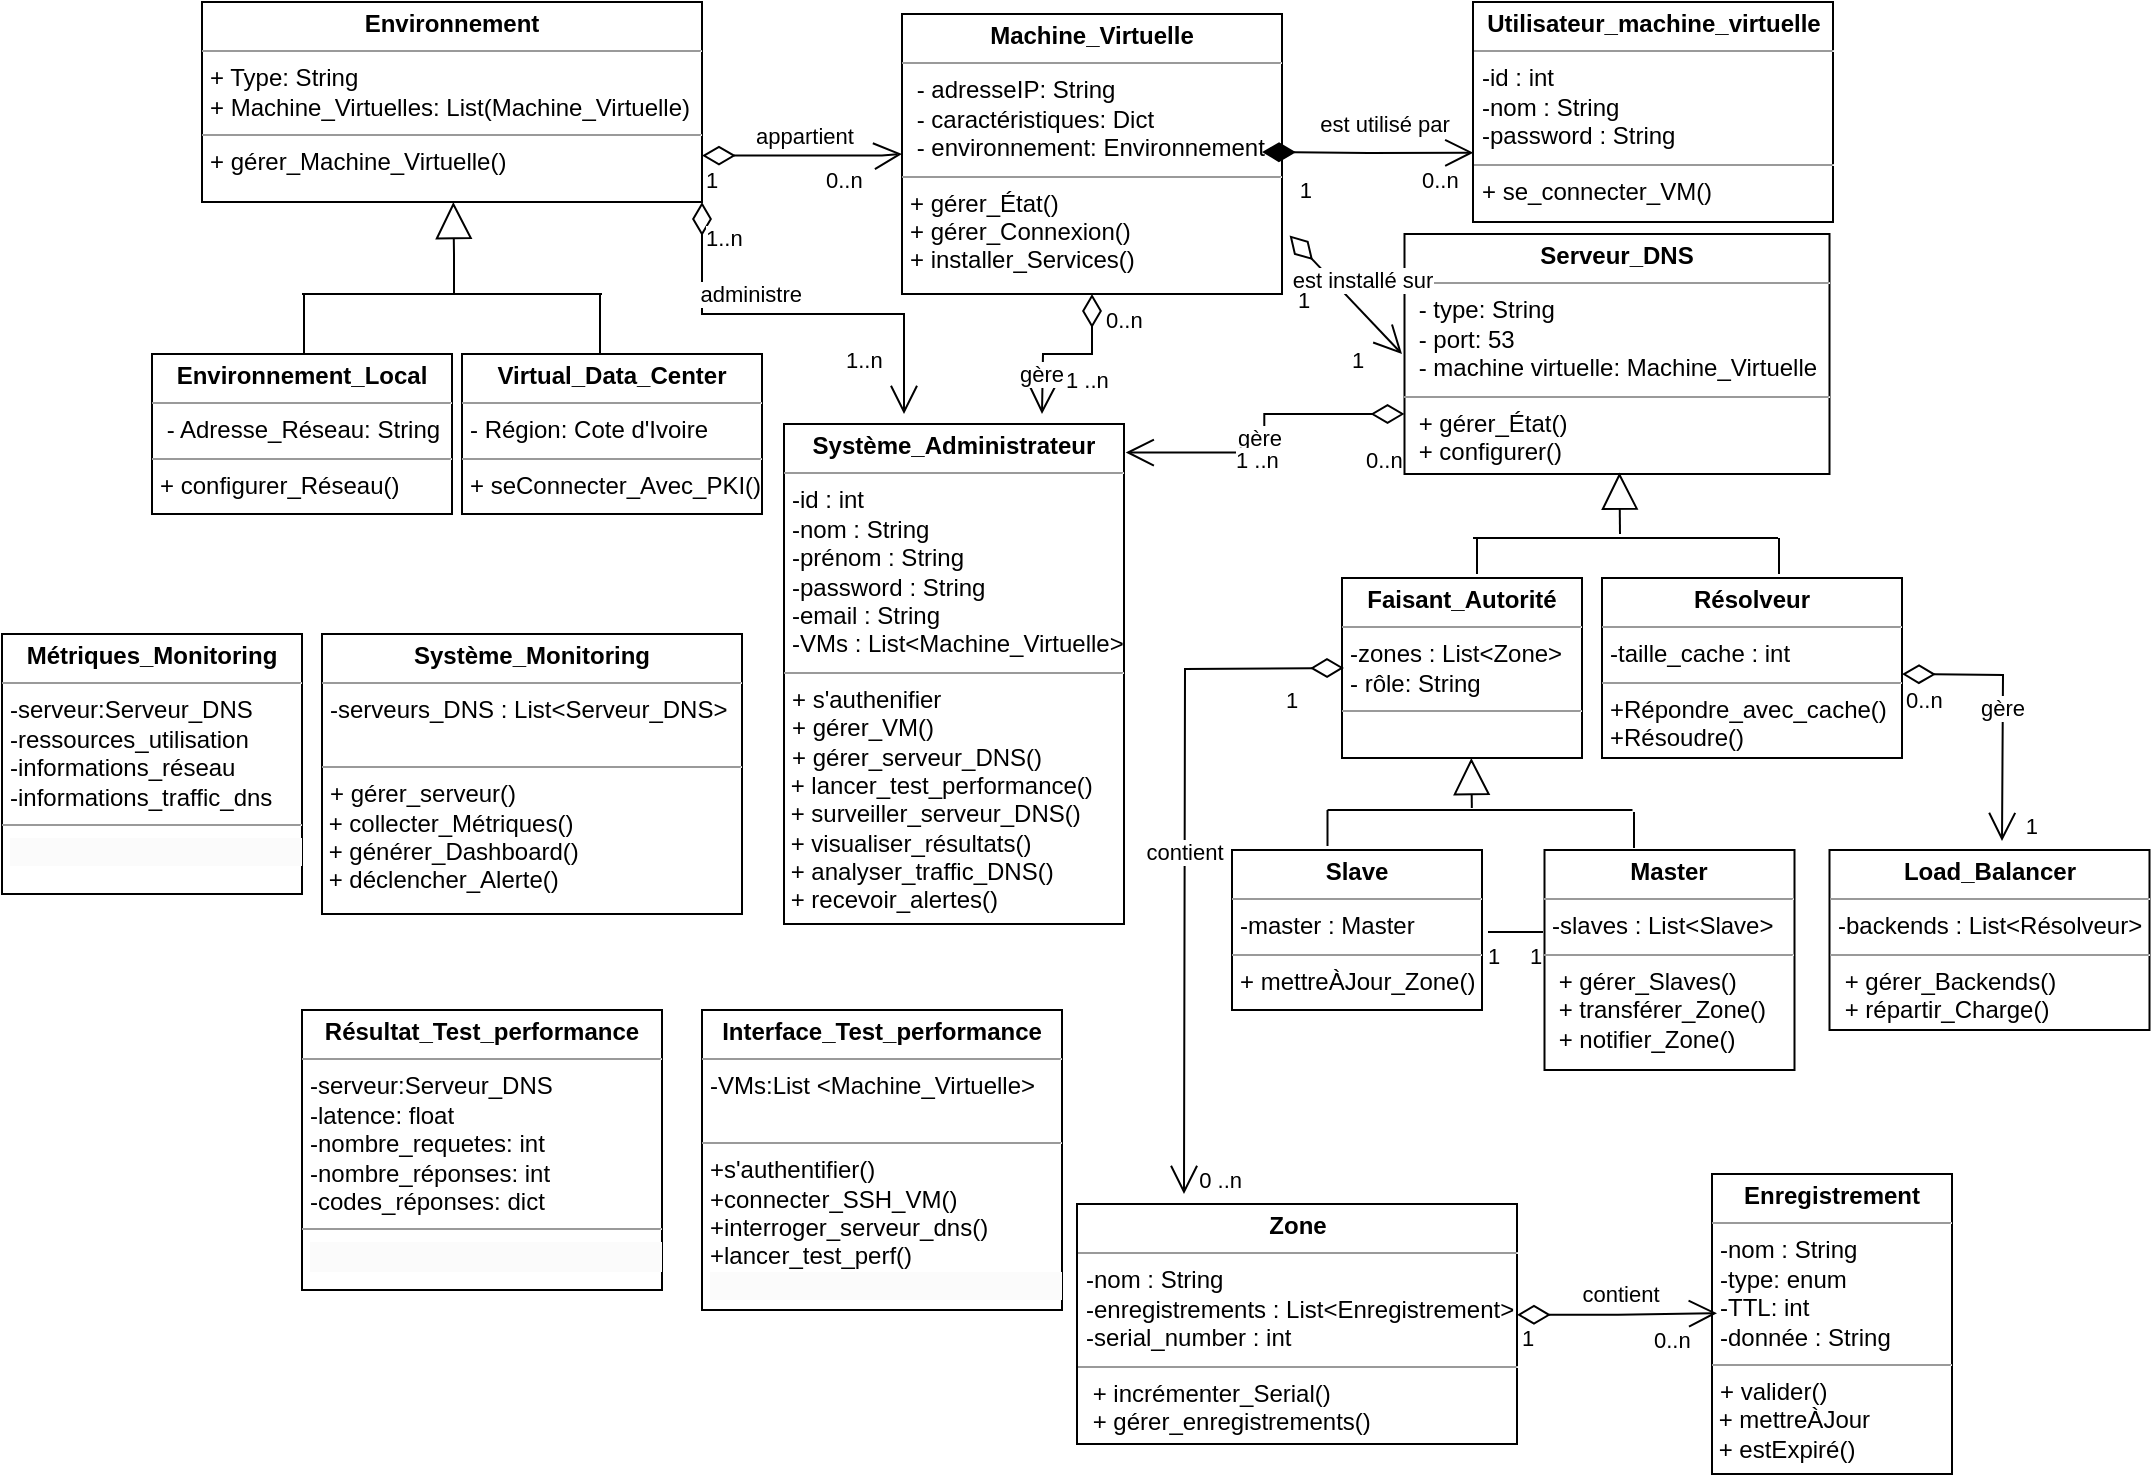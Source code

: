 <mxfile version="24.6.5" type="github">
  <diagram name="Page-1" id="c4acf3e9-155e-7222-9cf6-157b1a14988f">
    <mxGraphModel dx="1771" dy="439" grid="1" gridSize="10" guides="1" tooltips="1" connect="1" arrows="1" fold="1" page="1" pageScale="1" pageWidth="850" pageHeight="1100" background="none" math="0" shadow="0">
      <root>
        <mxCell id="0" />
        <mxCell id="1" parent="0" />
        <mxCell id="5d2195bd80daf111-15" value="&lt;p style=&quot;margin:0px;margin-top:4px;text-align:center;&quot;&gt;&lt;b&gt;Environnement&lt;/b&gt;&lt;/p&gt;&lt;hr size=&quot;1&quot;&gt;&lt;p style=&quot;margin:0px;margin-left:4px;&quot;&gt;+ Type: String&lt;br&gt;+ Machine_Virtuelles: List(Machine_Virtuelle)&lt;/p&gt;&lt;hr size=&quot;1&quot;&gt;&lt;p style=&quot;margin:0px;margin-left:4px;&quot;&gt;+ gérer_Machine_Virtuelle()&lt;br&gt;&lt;/p&gt;" style="verticalAlign=top;align=left;overflow=fill;fontSize=12;fontFamily=Helvetica;html=1;rounded=0;shadow=0;comic=0;labelBackgroundColor=none;strokeWidth=1" parent="1" vertex="1">
          <mxGeometry x="20" y="4" width="250" height="100" as="geometry" />
        </mxCell>
        <mxCell id="R7QMrkdj1-E3mG0XOaMo-77" value="&lt;p style=&quot;margin:0px;margin-top:4px;text-align:center;&quot;&gt;&lt;b&gt;Environnement_Local&lt;/b&gt;&lt;/p&gt;&lt;hr size=&quot;1&quot;&gt;&lt;p style=&quot;margin:0px;margin-left:4px;&quot;&gt;&amp;nbsp;- Adresse_Réseau: String&lt;br&gt;&lt;/p&gt;&lt;hr size=&quot;1&quot;&gt;&lt;p style=&quot;margin:0px;margin-left:4px;&quot;&gt;+ configurer_Réseau()&lt;br&gt;&lt;br&gt;&lt;/p&gt;" style="verticalAlign=top;align=left;overflow=fill;fontSize=12;fontFamily=Helvetica;html=1;rounded=0;shadow=0;comic=0;labelBackgroundColor=none;strokeWidth=1" vertex="1" parent="1">
          <mxGeometry x="-5" y="180" width="150" height="80" as="geometry" />
        </mxCell>
        <mxCell id="R7QMrkdj1-E3mG0XOaMo-78" value="&lt;p style=&quot;margin:0px;margin-top:4px;text-align:center;&quot;&gt;&lt;b&gt;Virtual_Data_Center&lt;/b&gt;&lt;/p&gt;&lt;hr size=&quot;1&quot;&gt;&lt;p style=&quot;margin:0px;margin-left:4px;&quot;&gt;- Région: Cote d&#39;Ivoire&lt;br&gt;&lt;/p&gt;&lt;hr size=&quot;1&quot;&gt;&lt;p style=&quot;margin:0px;margin-left:4px;&quot;&gt;+ seConnecter_Avec_PKI()&lt;br&gt;&lt;/p&gt;" style="verticalAlign=top;align=left;overflow=fill;fontSize=12;fontFamily=Helvetica;html=1;rounded=0;shadow=0;comic=0;labelBackgroundColor=none;strokeWidth=1" vertex="1" parent="1">
          <mxGeometry x="150" y="180" width="150" height="80" as="geometry" />
        </mxCell>
        <mxCell id="R7QMrkdj1-E3mG0XOaMo-79" value="&lt;p style=&quot;margin:0px;margin-top:4px;text-align:center;&quot;&gt;&lt;b&gt;Machine_Virtuelle&lt;/b&gt;&lt;/p&gt;&lt;hr size=&quot;1&quot;&gt;&lt;p style=&quot;margin:0px;margin-left:4px;&quot;&gt;&amp;nbsp;- adresseIP: String&lt;br&gt;&lt;/p&gt;&lt;p style=&quot;margin:0px;margin-left:4px;&quot;&gt;&amp;nbsp;- caractéristiques: Dict&lt;/p&gt;&lt;p style=&quot;margin:0px;margin-left:4px;&quot;&gt;&amp;nbsp;- environnement: Environnement&lt;br&gt;&lt;/p&gt;&lt;hr size=&quot;1&quot;&gt;&lt;p style=&quot;margin:0px;margin-left:4px;&quot;&gt;+ gérer_État()&lt;/p&gt;&lt;p style=&quot;margin:0px;margin-left:4px;&quot;&gt;+ gérer_Connexion()&lt;/p&gt;&lt;p style=&quot;margin:0px;margin-left:4px;&quot;&gt;+ installer_Services()&lt;br&gt;&lt;/p&gt;" style="verticalAlign=top;align=left;overflow=fill;fontSize=12;fontFamily=Helvetica;html=1;rounded=0;shadow=0;comic=0;labelBackgroundColor=none;strokeWidth=1" vertex="1" parent="1">
          <mxGeometry x="370" y="10" width="190" height="140" as="geometry" />
        </mxCell>
        <mxCell id="R7QMrkdj1-E3mG0XOaMo-80" value="&lt;p style=&quot;margin:0px;margin-top:4px;text-align:center;&quot;&gt;&lt;b&gt;Serveur_DNS&lt;/b&gt;&lt;/p&gt;&lt;hr size=&quot;1&quot;&gt;&lt;p style=&quot;margin:0px;margin-left:4px;&quot;&gt;&amp;nbsp;- type: String&lt;br&gt;&lt;/p&gt;&lt;p style=&quot;margin:0px;margin-left:4px;&quot;&gt;&amp;nbsp;- port: 53&lt;/p&gt;&lt;p style=&quot;margin:0px;margin-left:4px;&quot;&gt;&amp;nbsp;- machine virtuelle: Machine_Virtuelle&lt;br&gt;&lt;/p&gt;&lt;hr size=&quot;1&quot;&gt;&lt;p style=&quot;margin:0px;margin-left:4px;&quot;&gt;&amp;nbsp;&lt;span style=&quot;background-color: initial;&quot;&gt;+ gérer_État()&lt;/span&gt;&lt;/p&gt;&lt;p style=&quot;margin:0px;margin-left:4px;&quot;&gt;&amp;nbsp;+ configurer()&lt;/p&gt;&lt;p style=&quot;margin:0px;margin-left:4px;&quot;&gt;&amp;nbsp;+&amp;nbsp;&lt;br&gt;&lt;br&gt;&lt;/p&gt;" style="verticalAlign=top;align=left;overflow=fill;fontSize=12;fontFamily=Helvetica;html=1;rounded=0;shadow=0;comic=0;labelBackgroundColor=none;strokeWidth=1" vertex="1" parent="1">
          <mxGeometry x="621.25" y="120" width="212.5" height="120" as="geometry" />
        </mxCell>
        <mxCell id="R7QMrkdj1-E3mG0XOaMo-81" value="&lt;p style=&quot;margin:0px;margin-top:4px;text-align:center;&quot;&gt;&lt;b&gt;Faisant_Autorité&lt;/b&gt;&lt;/p&gt;&lt;hr size=&quot;1&quot;&gt;&lt;p style=&quot;margin:0px;margin-left:4px;&quot;&gt;-zones : List&amp;lt;Zone&amp;gt;&lt;/p&gt;&lt;p style=&quot;margin:0px;margin-left:4px;&quot;&gt;- rôle: String&lt;/p&gt;&lt;hr size=&quot;1&quot;&gt;&lt;p style=&quot;margin:0px;margin-left:4px;&quot;&gt;&lt;span style=&quot;background-color: initial;&quot;&gt;&amp;nbsp;&lt;/span&gt;&lt;/p&gt;" style="verticalAlign=top;align=left;overflow=fill;fontSize=12;fontFamily=Helvetica;html=1;rounded=0;shadow=0;comic=0;labelBackgroundColor=none;strokeWidth=1" vertex="1" parent="1">
          <mxGeometry x="590" y="292" width="120" height="90" as="geometry" />
        </mxCell>
        <mxCell id="R7QMrkdj1-E3mG0XOaMo-82" value="&lt;p style=&quot;margin:0px;margin-top:4px;text-align:center;&quot;&gt;&lt;b&gt;Master&lt;/b&gt;&lt;/p&gt;&lt;hr size=&quot;1&quot;&gt;&lt;p style=&quot;margin:0px;margin-left:4px;&quot;&gt;-slaves : List&amp;lt;Slave&amp;gt;&lt;/p&gt;&lt;hr size=&quot;1&quot;&gt;&lt;p style=&quot;margin:0px;margin-left:4px;&quot;&gt;&amp;nbsp;&lt;span style=&quot;background-color: initial;&quot;&gt;+ gérer_Slaves()&lt;/span&gt;&lt;/p&gt;&lt;p style=&quot;margin:0px;margin-left:4px;&quot;&gt;&amp;nbsp;+ transférer_Zone()&lt;/p&gt;&lt;p style=&quot;margin:0px;margin-left:4px;&quot;&gt;&amp;nbsp;+ notifier_Zone()&lt;br&gt;&lt;br&gt;&lt;/p&gt;" style="verticalAlign=top;align=left;overflow=fill;fontSize=12;fontFamily=Helvetica;html=1;rounded=0;shadow=0;comic=0;labelBackgroundColor=none;strokeWidth=1" vertex="1" parent="1">
          <mxGeometry x="691.25" y="428" width="125" height="110" as="geometry" />
        </mxCell>
        <mxCell id="R7QMrkdj1-E3mG0XOaMo-83" value="&lt;p style=&quot;margin:0px;margin-top:4px;text-align:center;&quot;&gt;&lt;b&gt;Slave&lt;/b&gt;&lt;/p&gt;&lt;hr size=&quot;1&quot;&gt;&lt;p style=&quot;margin:0px;margin-left:4px;&quot;&gt;-master : Master&lt;/p&gt;&lt;hr size=&quot;1&quot;&gt;&lt;p style=&quot;margin:0px;margin-left:4px;&quot;&gt;&lt;span style=&quot;background-color: initial;&quot;&gt;+&amp;nbsp;&lt;/span&gt;&lt;span style=&quot;text-wrap: wrap; background-color: initial;&quot;&gt;mettreÀJour&lt;/span&gt;&lt;span style=&quot;background-color: initial;&quot;&gt;_Zone()&lt;/span&gt;&lt;/p&gt;&lt;p style=&quot;margin:0px;margin-left:4px;&quot;&gt;&lt;br&gt;&lt;/p&gt;" style="verticalAlign=top;align=left;overflow=fill;fontSize=12;fontFamily=Helvetica;html=1;rounded=0;shadow=0;comic=0;labelBackgroundColor=none;strokeWidth=1" vertex="1" parent="1">
          <mxGeometry x="535" y="428" width="125" height="80" as="geometry" />
        </mxCell>
        <mxCell id="R7QMrkdj1-E3mG0XOaMo-84" value="&lt;p style=&quot;margin:0px;margin-top:4px;text-align:center;&quot;&gt;&lt;b&gt;Zone&lt;/b&gt;&lt;/p&gt;&lt;hr size=&quot;1&quot;&gt;&lt;p style=&quot;margin:0px;margin-left:4px;&quot;&gt;-nom : String&lt;/p&gt;&lt;p style=&quot;margin:0px;margin-left:4px;&quot;&gt;-enregistrements : List&amp;lt;Enregistrement&amp;gt;&lt;/p&gt;&lt;p style=&quot;margin:0px;margin-left:4px;&quot;&gt;-serial_number : int&lt;/p&gt;&lt;hr size=&quot;1&quot;&gt;&lt;p style=&quot;margin:0px;margin-left:4px;&quot;&gt;&amp;nbsp;&lt;span style=&quot;background-color: initial;&quot;&gt;+ incrémenter_Serial()&lt;/span&gt;&lt;/p&gt;&lt;p style=&quot;margin:0px;margin-left:4px;&quot;&gt;&amp;nbsp;+ gérer_enregistrements()&lt;/p&gt;&lt;p style=&quot;margin:0px;margin-left:4px;&quot;&gt;&lt;br&gt;&lt;/p&gt;" style="verticalAlign=top;align=left;overflow=fill;fontSize=12;fontFamily=Helvetica;html=1;rounded=0;shadow=0;comic=0;labelBackgroundColor=none;strokeWidth=1" vertex="1" parent="1">
          <mxGeometry x="457.5" y="605" width="220" height="120" as="geometry" />
        </mxCell>
        <mxCell id="R7QMrkdj1-E3mG0XOaMo-85" value="&lt;p style=&quot;margin:0px;margin-top:4px;text-align:center;&quot;&gt;&lt;b&gt;Load_Balancer&lt;/b&gt;&lt;/p&gt;&lt;hr size=&quot;1&quot;&gt;&lt;p style=&quot;margin:0px;margin-left:4px;&quot;&gt;-backends : List&amp;lt;Résolveur&amp;gt;&lt;/p&gt;&lt;hr size=&quot;1&quot;&gt;&lt;p style=&quot;margin:0px;margin-left:4px;&quot;&gt;&amp;nbsp;&lt;span style=&quot;background-color: initial;&quot;&gt;+ gérer_Backends()&lt;/span&gt;&lt;/p&gt;&lt;p style=&quot;margin:0px;margin-left:4px;&quot;&gt;&amp;nbsp;+ répartir_Charge()&lt;/p&gt;" style="verticalAlign=top;align=left;overflow=fill;fontSize=12;fontFamily=Helvetica;html=1;rounded=0;shadow=0;comic=0;labelBackgroundColor=none;strokeWidth=1" vertex="1" parent="1">
          <mxGeometry x="833.75" y="428" width="160" height="90" as="geometry" />
        </mxCell>
        <mxCell id="R7QMrkdj1-E3mG0XOaMo-87" value="&lt;p style=&quot;margin:0px;margin-top:4px;text-align:center;&quot;&gt;&lt;b&gt;Résolveur&lt;/b&gt;&lt;/p&gt;&lt;hr size=&quot;1&quot;&gt;&lt;p style=&quot;margin:0px;margin-left:4px;&quot;&gt;-taille_cache : int&lt;/p&gt;&lt;hr size=&quot;1&quot;&gt;&lt;p style=&quot;margin:0px;margin-left:4px;&quot;&gt;&lt;span style=&quot;background-color: initial;&quot;&gt;+Répondre_avec_cache()&lt;/span&gt;&lt;/p&gt;&lt;p style=&quot;margin:0px;margin-left:4px;&quot;&gt;&lt;span style=&quot;background-color: initial;&quot;&gt;+Résoudre()&lt;/span&gt;&lt;/p&gt;" style="verticalAlign=top;align=left;overflow=fill;fontSize=12;fontFamily=Helvetica;html=1;rounded=0;shadow=0;comic=0;labelBackgroundColor=none;strokeWidth=1" vertex="1" parent="1">
          <mxGeometry x="720" y="292" width="150" height="90" as="geometry" />
        </mxCell>
        <mxCell id="R7QMrkdj1-E3mG0XOaMo-89" value="&lt;p style=&quot;margin:0px;margin-top:4px;text-align:center;&quot;&gt;&lt;b&gt;Enregistrement&lt;/b&gt;&lt;/p&gt;&lt;hr size=&quot;1&quot;&gt;&lt;p style=&quot;margin:0px;margin-left:4px;&quot;&gt;-nom : String&lt;/p&gt;&lt;p style=&quot;margin:0px;margin-left:4px;&quot;&gt;-type: enum&lt;/p&gt;&lt;p style=&quot;margin:0px;margin-left:4px;&quot;&gt;-TTL: int&lt;/p&gt;&lt;p style=&quot;margin:0px;margin-left:4px;&quot;&gt;-donnée : String&lt;/p&gt;&lt;hr size=&quot;1&quot;&gt;&lt;p style=&quot;margin:0px;margin-left:4px;&quot;&gt;&lt;span style=&quot;text-wrap: wrap; background-color: initial;&quot;&gt;+ valider()&lt;/span&gt;&lt;/p&gt;&lt;span style=&quot;text-wrap: wrap;&quot;&gt;&amp;nbsp;+ mettreÀJour&lt;br&gt;&lt;/span&gt;&lt;span style=&quot;text-wrap: wrap;&quot;&gt;&amp;nbsp;+ estExpiré()&lt;/span&gt;" style="verticalAlign=top;align=left;overflow=fill;fontSize=12;fontFamily=Helvetica;html=1;rounded=0;shadow=0;comic=0;labelBackgroundColor=none;strokeWidth=1" vertex="1" parent="1">
          <mxGeometry x="775" y="590" width="120" height="150" as="geometry" />
        </mxCell>
        <mxCell id="R7QMrkdj1-E3mG0XOaMo-91" value="&lt;p style=&quot;margin:0px;margin-top:4px;text-align:center;&quot;&gt;&lt;b&gt;Système_Monitoring&lt;/b&gt;&lt;/p&gt;&lt;hr size=&quot;1&quot;&gt;&lt;p style=&quot;margin:0px;margin-left:4px;&quot;&gt;-serveurs_DNS : List&amp;lt;Serveur_DNS&amp;gt;&lt;/p&gt;&lt;p style=&quot;margin:0px;margin-left:4px;&quot;&gt;&lt;br&gt;&lt;/p&gt;&lt;hr size=&quot;1&quot;&gt;&lt;p style=&quot;margin:0px;margin-left:4px;&quot;&gt;&lt;span style=&quot;text-wrap: wrap; background-color: initial;&quot;&gt;+ gérer_serveur()&lt;/span&gt;&lt;/p&gt;&lt;span style=&quot;text-wrap: wrap;&quot;&gt;&amp;nbsp;+ collecter_Métriques()&lt;br&gt;&lt;/span&gt;&lt;span style=&quot;text-wrap: wrap;&quot;&gt;&amp;nbsp;+ générer_Dashboard()&lt;/span&gt;&lt;div&gt;&lt;span style=&quot;text-wrap: wrap;&quot;&gt;&amp;nbsp;+ déclencher_Alerte()&lt;/span&gt;&lt;/div&gt;" style="verticalAlign=top;align=left;overflow=fill;fontSize=12;fontFamily=Helvetica;html=1;rounded=0;shadow=0;comic=0;labelBackgroundColor=none;strokeWidth=1" vertex="1" parent="1">
          <mxGeometry x="80" y="320" width="210" height="140" as="geometry" />
        </mxCell>
        <mxCell id="R7QMrkdj1-E3mG0XOaMo-92" value="&lt;p style=&quot;margin:0px;margin-top:4px;text-align:center;&quot;&gt;&lt;b&gt;Système_Administrateur&lt;/b&gt;&lt;/p&gt;&lt;hr size=&quot;1&quot;&gt;&lt;p style=&quot;margin:0px;margin-left:4px;&quot;&gt;-id : int&lt;/p&gt;&lt;p style=&quot;margin:0px;margin-left:4px;&quot;&gt;-nom : String&lt;/p&gt;&lt;p style=&quot;margin:0px;margin-left:4px;&quot;&gt;-prénom : String&lt;/p&gt;&lt;p style=&quot;margin:0px;margin-left:4px;&quot;&gt;-password : String&lt;/p&gt;&lt;p style=&quot;margin:0px;margin-left:4px;&quot;&gt;-email : String&lt;/p&gt;&lt;p style=&quot;margin:0px;margin-left:4px;&quot;&gt;-VMs : List&amp;lt;Machine_Virtuelle&amp;gt;&lt;/p&gt;&lt;hr size=&quot;1&quot;&gt;&lt;p style=&quot;margin:0px;margin-left:4px;&quot;&gt;&lt;span style=&quot;forced-color-adjust: none; color: rgb(0, 0, 0); font-family: Helvetica; font-size: 12px; font-style: normal; font-variant-ligatures: normal; font-variant-caps: normal; font-weight: 400; letter-spacing: normal; orphans: 2; text-align: left; text-indent: 0px; text-transform: none; widows: 2; word-spacing: 0px; -webkit-text-stroke-width: 0px; white-space: normal; background-color: rgb(251, 251, 251); text-decoration-thickness: initial; text-decoration-style: initial; text-decoration-color: initial;&quot;&gt;&lt;/span&gt;&lt;/p&gt;&lt;p style=&quot;forced-color-adjust: none; color: rgb(0, 0, 0); font-family: Helvetica; font-size: 12px; font-style: normal; font-variant-ligatures: normal; font-variant-caps: normal; font-weight: 400; letter-spacing: normal; orphans: 2; text-align: left; text-indent: 0px; text-transform: none; widows: 2; word-spacing: 0px; -webkit-text-stroke-width: 0px; white-space: nowrap; text-decoration-thickness: initial; text-decoration-style: initial; text-decoration-color: initial; margin: 0px 0px 0px 4px;&quot;&gt;&lt;span style=&quot;forced-color-adjust: none; text-wrap: wrap;&quot;&gt;+ s&#39;authenifier&lt;/span&gt;&lt;/p&gt;&lt;p style=&quot;forced-color-adjust: none; color: rgb(0, 0, 0); font-family: Helvetica; font-size: 12px; font-style: normal; font-variant-ligatures: normal; font-variant-caps: normal; font-weight: 400; letter-spacing: normal; orphans: 2; text-align: left; text-indent: 0px; text-transform: none; widows: 2; word-spacing: 0px; -webkit-text-stroke-width: 0px; white-space: nowrap; text-decoration-thickness: initial; text-decoration-style: initial; text-decoration-color: initial; margin: 0px 0px 0px 4px;&quot;&gt;&lt;span style=&quot;forced-color-adjust: none; text-wrap: wrap;&quot;&gt;+ gérer_VM()&lt;/span&gt;&lt;/p&gt;&lt;p style=&quot;margin:0px;margin-left:4px;&quot;&gt;&lt;span style=&quot;text-wrap: wrap;&quot;&gt;+ gérer_serveur_DNS()&lt;/span&gt;&lt;/p&gt;&lt;span style=&quot;text-wrap: wrap;&quot;&gt;&amp;nbsp;+ lancer_test_performance()&lt;br&gt;&lt;/span&gt;&lt;span style=&quot;text-wrap: wrap;&quot;&gt;&amp;nbsp;+ surveiller_serveur_DNS()&lt;/span&gt;&lt;div&gt;&lt;span style=&quot;text-wrap: wrap;&quot;&gt;&amp;nbsp;+ visualiser_résultats()&lt;/span&gt;&lt;/div&gt;&lt;div&gt;&lt;span style=&quot;text-wrap: wrap;&quot;&gt;&amp;nbsp;+ analyser_traffic_DNS()&lt;/span&gt;&lt;span style=&quot;text-wrap: wrap;&quot;&gt;&lt;br&gt;&lt;/span&gt;&lt;/div&gt;&lt;div&gt;&lt;span style=&quot;text-wrap: wrap;&quot;&gt;&amp;nbsp;+ recevoir_alertes()&lt;/span&gt;&lt;/div&gt;" style="verticalAlign=top;align=left;overflow=fill;fontSize=12;fontFamily=Helvetica;html=1;rounded=0;shadow=0;comic=0;labelBackgroundColor=none;strokeWidth=1" vertex="1" parent="1">
          <mxGeometry x="311" y="215" width="170" height="250" as="geometry" />
        </mxCell>
        <mxCell id="R7QMrkdj1-E3mG0XOaMo-93" value="&lt;p style=&quot;margin:0px;margin-top:4px;text-align:center;&quot;&gt;&lt;b&gt;Utilisateur_machine_virtuelle&lt;/b&gt;&lt;/p&gt;&lt;hr size=&quot;1&quot;&gt;&lt;p style=&quot;margin:0px;margin-left:4px;&quot;&gt;-id : int&lt;/p&gt;&lt;p style=&quot;margin:0px;margin-left:4px;&quot;&gt;-nom : String&lt;/p&gt;&lt;p style=&quot;margin:0px;margin-left:4px;&quot;&gt;-password : String&lt;/p&gt;&lt;hr size=&quot;1&quot;&gt;&lt;p style=&quot;margin:0px;margin-left:4px;&quot;&gt;&lt;span style=&quot;forced-color-adjust: none; color: rgb(0, 0, 0); font-family: Helvetica; font-size: 12px; font-style: normal; font-variant-ligatures: normal; font-variant-caps: normal; font-weight: 400; letter-spacing: normal; orphans: 2; text-align: left; text-indent: 0px; text-transform: none; widows: 2; word-spacing: 0px; -webkit-text-stroke-width: 0px; white-space: normal; background-color: rgb(251, 251, 251); text-decoration-thickness: initial; text-decoration-style: initial; text-decoration-color: initial;&quot;&gt;&lt;/span&gt;&lt;/p&gt;&lt;p style=&quot;forced-color-adjust: none; color: rgb(0, 0, 0); font-family: Helvetica; font-size: 12px; font-style: normal; font-variant-ligatures: normal; font-variant-caps: normal; font-weight: 400; letter-spacing: normal; orphans: 2; text-align: left; text-indent: 0px; text-transform: none; widows: 2; word-spacing: 0px; -webkit-text-stroke-width: 0px; white-space: nowrap; text-decoration-thickness: initial; text-decoration-style: initial; text-decoration-color: initial; margin: 0px 0px 0px 4px;&quot;&gt;&lt;span style=&quot;forced-color-adjust: none; text-wrap: wrap;&quot;&gt;+ se_connecter_VM()&lt;/span&gt;&lt;/p&gt;" style="verticalAlign=top;align=left;overflow=fill;fontSize=12;fontFamily=Helvetica;html=1;rounded=0;shadow=0;comic=0;labelBackgroundColor=none;strokeWidth=1" vertex="1" parent="1">
          <mxGeometry x="655.5" y="4" width="180" height="110" as="geometry" />
        </mxCell>
        <mxCell id="R7QMrkdj1-E3mG0XOaMo-94" value="&lt;p style=&quot;margin:0px;margin-top:4px;text-align:center;&quot;&gt;&lt;b&gt;Résultat_Test_performance&lt;/b&gt;&lt;/p&gt;&lt;hr size=&quot;1&quot;&gt;&lt;p style=&quot;margin:0px;margin-left:4px;&quot;&gt;-serveur:Serveur_DNS&lt;/p&gt;&lt;p style=&quot;margin:0px;margin-left:4px;&quot;&gt;-latence: float&lt;/p&gt;&lt;p style=&quot;margin:0px;margin-left:4px;&quot;&gt;&lt;span style=&quot;background-color: initial;&quot;&gt;-nombre_requetes: int&lt;/span&gt;&lt;br&gt;&lt;/p&gt;&lt;p style=&quot;margin: 0px 0px 0px 4px;&quot;&gt;-nombre_réponses: int&lt;/p&gt;&lt;p style=&quot;margin: 0px 0px 0px 4px;&quot;&gt;-codes_réponses: dict&lt;/p&gt;&lt;hr size=&quot;1&quot;&gt;&lt;p style=&quot;margin:0px;margin-left:4px;&quot;&gt;&lt;span style=&quot;forced-color-adjust: none; color: rgb(0, 0, 0); font-family: Helvetica; font-size: 12px; font-style: normal; font-variant-ligatures: normal; font-variant-caps: normal; font-weight: 400; letter-spacing: normal; orphans: 2; text-align: left; text-indent: 0px; text-transform: none; widows: 2; word-spacing: 0px; -webkit-text-stroke-width: 0px; white-space: normal; background-color: rgb(251, 251, 251); text-decoration-thickness: initial; text-decoration-style: initial; text-decoration-color: initial;&quot;&gt;&lt;/span&gt;&lt;/p&gt;&lt;p style=&quot;forced-color-adjust: none; color: rgb(0, 0, 0); font-family: Helvetica; font-size: 12px; font-style: normal; font-variant-ligatures: normal; font-variant-caps: normal; font-weight: 400; letter-spacing: normal; orphans: 2; text-align: left; text-indent: 0px; text-transform: none; widows: 2; word-spacing: 0px; -webkit-text-stroke-width: 0px; white-space: nowrap; background-color: rgb(251, 251, 251); text-decoration-thickness: initial; text-decoration-style: initial; text-decoration-color: initial; margin: 0px 0px 0px 4px;&quot;&gt;&lt;br&gt;&lt;/p&gt;" style="verticalAlign=top;align=left;overflow=fill;fontSize=12;fontFamily=Helvetica;html=1;rounded=0;shadow=0;comic=0;labelBackgroundColor=none;strokeWidth=1" vertex="1" parent="1">
          <mxGeometry x="70" y="508" width="180" height="140" as="geometry" />
        </mxCell>
        <mxCell id="R7QMrkdj1-E3mG0XOaMo-95" value="&lt;p style=&quot;margin:0px;margin-top:4px;text-align:center;&quot;&gt;&lt;b&gt;Métriques_Monitoring&lt;/b&gt;&lt;/p&gt;&lt;hr size=&quot;1&quot;&gt;&lt;p style=&quot;margin:0px;margin-left:4px;&quot;&gt;-serveur:Serveur_DNS&lt;/p&gt;&lt;p style=&quot;margin:0px;margin-left:4px;&quot;&gt;-ressources_utilisation&lt;/p&gt;&lt;p style=&quot;margin:0px;margin-left:4px;&quot;&gt;&lt;span style=&quot;background-color: initial;&quot;&gt;-informations_réseau&lt;/span&gt;&lt;br&gt;&lt;/p&gt;&lt;p style=&quot;margin: 0px 0px 0px 4px;&quot;&gt;-informations_traffic_dns&lt;/p&gt;&lt;hr size=&quot;1&quot;&gt;&lt;p style=&quot;margin:0px;margin-left:4px;&quot;&gt;&lt;span style=&quot;forced-color-adjust: none; color: rgb(0, 0, 0); font-family: Helvetica; font-size: 12px; font-style: normal; font-variant-ligatures: normal; font-variant-caps: normal; font-weight: 400; letter-spacing: normal; orphans: 2; text-align: left; text-indent: 0px; text-transform: none; widows: 2; word-spacing: 0px; -webkit-text-stroke-width: 0px; white-space: normal; background-color: rgb(251, 251, 251); text-decoration-thickness: initial; text-decoration-style: initial; text-decoration-color: initial;&quot;&gt;&lt;/span&gt;&lt;/p&gt;&lt;p style=&quot;forced-color-adjust: none; color: rgb(0, 0, 0); font-family: Helvetica; font-size: 12px; font-style: normal; font-variant-ligatures: normal; font-variant-caps: normal; font-weight: 400; letter-spacing: normal; orphans: 2; text-align: left; text-indent: 0px; text-transform: none; widows: 2; word-spacing: 0px; -webkit-text-stroke-width: 0px; white-space: nowrap; background-color: rgb(251, 251, 251); text-decoration-thickness: initial; text-decoration-style: initial; text-decoration-color: initial; margin: 0px 0px 0px 4px;&quot;&gt;&lt;br&gt;&lt;/p&gt;" style="verticalAlign=top;align=left;overflow=fill;fontSize=12;fontFamily=Helvetica;html=1;rounded=0;shadow=0;comic=0;labelBackgroundColor=none;strokeWidth=1" vertex="1" parent="1">
          <mxGeometry x="-80" y="320" width="150" height="130" as="geometry" />
        </mxCell>
        <mxCell id="R7QMrkdj1-E3mG0XOaMo-107" value="" style="group" vertex="1" connectable="0" parent="1">
          <mxGeometry x="70" y="130" width="150" height="50" as="geometry" />
        </mxCell>
        <mxCell id="R7QMrkdj1-E3mG0XOaMo-105" value="" style="endArrow=none;html=1;rounded=0;" edge="1" parent="R7QMrkdj1-E3mG0XOaMo-107">
          <mxGeometry width="50" height="50" relative="1" as="geometry">
            <mxPoint x="1" y="20" as="sourcePoint" />
            <mxPoint x="1" y="50" as="targetPoint" />
          </mxGeometry>
        </mxCell>
        <mxCell id="R7QMrkdj1-E3mG0XOaMo-106" value="" style="endArrow=none;html=1;rounded=0;" edge="1" parent="R7QMrkdj1-E3mG0XOaMo-107">
          <mxGeometry width="50" height="50" relative="1" as="geometry">
            <mxPoint x="149" y="20" as="sourcePoint" />
            <mxPoint x="149" y="50" as="targetPoint" />
          </mxGeometry>
        </mxCell>
        <mxCell id="R7QMrkdj1-E3mG0XOaMo-142" value="" style="group" vertex="1" connectable="0" parent="R7QMrkdj1-E3mG0XOaMo-107">
          <mxGeometry width="150" height="20" as="geometry" />
        </mxCell>
        <mxCell id="R7QMrkdj1-E3mG0XOaMo-100" value="" style="endArrow=block;endSize=16;endFill=0;html=1;rounded=0;" edge="1" parent="R7QMrkdj1-E3mG0XOaMo-142" target="5d2195bd80daf111-15">
          <mxGeometry width="160" relative="1" as="geometry">
            <mxPoint x="76" y="20" as="sourcePoint" />
            <mxPoint x="190" y="10" as="targetPoint" />
            <Array as="points">
              <mxPoint x="76" />
            </Array>
          </mxGeometry>
        </mxCell>
        <mxCell id="R7QMrkdj1-E3mG0XOaMo-103" value="" style="endArrow=none;html=1;rounded=0;" edge="1" parent="R7QMrkdj1-E3mG0XOaMo-142">
          <mxGeometry width="50" height="50" relative="1" as="geometry">
            <mxPoint y="20" as="sourcePoint" />
            <mxPoint x="150" y="20" as="targetPoint" />
          </mxGeometry>
        </mxCell>
        <mxCell id="R7QMrkdj1-E3mG0XOaMo-109" value="appartient" style="endArrow=open;html=1;endSize=12;startArrow=diamondThin;startSize=14;startFill=0;edgeStyle=orthogonalEdgeStyle;rounded=0;entryX=0;entryY=0.5;entryDx=0;entryDy=0;" edge="1" parent="1" target="R7QMrkdj1-E3mG0XOaMo-79">
          <mxGeometry x="0.031" y="10" relative="1" as="geometry">
            <mxPoint x="270" y="80.81" as="sourcePoint" />
            <mxPoint x="340" y="80" as="targetPoint" />
            <Array as="points">
              <mxPoint x="360" y="81" />
            </Array>
            <mxPoint as="offset" />
          </mxGeometry>
        </mxCell>
        <mxCell id="R7QMrkdj1-E3mG0XOaMo-110" value="1" style="edgeLabel;resizable=0;html=1;align=left;verticalAlign=top;" connectable="0" vertex="1" parent="R7QMrkdj1-E3mG0XOaMo-109">
          <mxGeometry x="-1" relative="1" as="geometry">
            <mxPoint y="-1" as="offset" />
          </mxGeometry>
        </mxCell>
        <mxCell id="R7QMrkdj1-E3mG0XOaMo-111" value="1" style="edgeLabel;resizable=0;html=1;align=right;verticalAlign=top;" connectable="0" vertex="1" parent="R7QMrkdj1-E3mG0XOaMo-109">
          <mxGeometry x="1" relative="1" as="geometry">
            <mxPoint x="206" y="5" as="offset" />
          </mxGeometry>
        </mxCell>
        <mxCell id="R7QMrkdj1-E3mG0XOaMo-112" value="" style="endArrow=open;html=1;endSize=12;startArrow=diamondThin;startSize=14;startFill=1;edgeStyle=orthogonalEdgeStyle;align=left;verticalAlign=bottom;rounded=0;entryX=0.001;entryY=0.685;entryDx=0;entryDy=0;entryPerimeter=0;" edge="1" parent="1" target="R7QMrkdj1-E3mG0XOaMo-93">
          <mxGeometry x="-1" y="3" relative="1" as="geometry">
            <mxPoint x="550" y="79" as="sourcePoint" />
            <mxPoint x="600" y="80" as="targetPoint" />
          </mxGeometry>
        </mxCell>
        <mxCell id="R7QMrkdj1-E3mG0XOaMo-114" value="&lt;span style=&quot;font-size: 11px; background-color: initial;&quot;&gt;est utilisé par&lt;/span&gt;" style="text;html=1;align=center;verticalAlign=middle;resizable=0;points=[];autosize=1;strokeColor=none;fillColor=none;" vertex="1" parent="1">
          <mxGeometry x="565.5" y="50" width="90" height="30" as="geometry" />
        </mxCell>
        <mxCell id="R7QMrkdj1-E3mG0XOaMo-118" value="0..n" style="edgeLabel;resizable=0;html=1;align=left;verticalAlign=top;" connectable="0" vertex="1" parent="1">
          <mxGeometry x="628" y="80" as="geometry" />
        </mxCell>
        <mxCell id="R7QMrkdj1-E3mG0XOaMo-122" value="gère" style="endArrow=open;html=1;endSize=12;startArrow=diamondThin;startSize=14;startFill=0;edgeStyle=orthogonalEdgeStyle;rounded=0;elbow=vertical;align=right;exitX=0.5;exitY=1;exitDx=0;exitDy=0;" edge="1" parent="1" source="R7QMrkdj1-E3mG0XOaMo-79">
          <mxGeometry x="0.031" y="10" relative="1" as="geometry">
            <mxPoint x="435" y="160" as="sourcePoint" />
            <mxPoint x="440" y="210" as="targetPoint" />
            <mxPoint as="offset" />
          </mxGeometry>
        </mxCell>
        <mxCell id="R7QMrkdj1-E3mG0XOaMo-123" value="0..n" style="edgeLabel;resizable=0;html=1;align=left;verticalAlign=top;" connectable="0" vertex="1" parent="R7QMrkdj1-E3mG0XOaMo-122">
          <mxGeometry x="-1" relative="1" as="geometry">
            <mxPoint x="5" as="offset" />
          </mxGeometry>
        </mxCell>
        <mxCell id="R7QMrkdj1-E3mG0XOaMo-125" value="1 ..n" style="edgeLabel;resizable=0;html=1;align=left;verticalAlign=top;" connectable="0" vertex="1" parent="1">
          <mxGeometry x="450.0" y="180" as="geometry" />
        </mxCell>
        <mxCell id="R7QMrkdj1-E3mG0XOaMo-126" value="administre" style="endArrow=open;html=1;endSize=12;startArrow=diamondThin;startSize=14;startFill=0;edgeStyle=orthogonalEdgeStyle;rounded=0;elbow=vertical;align=right;exitX=1;exitY=1;exitDx=0;exitDy=0;" edge="1" parent="1" source="5d2195bd80daf111-15">
          <mxGeometry x="0.031" y="10" relative="1" as="geometry">
            <mxPoint x="250" y="160" as="sourcePoint" />
            <mxPoint x="371" y="210" as="targetPoint" />
            <mxPoint as="offset" />
            <Array as="points">
              <mxPoint x="270" y="160" />
              <mxPoint x="371" y="160" />
            </Array>
          </mxGeometry>
        </mxCell>
        <mxCell id="R7QMrkdj1-E3mG0XOaMo-127" value="1..n" style="edgeLabel;resizable=0;html=1;align=left;verticalAlign=top;" connectable="0" vertex="1" parent="R7QMrkdj1-E3mG0XOaMo-126">
          <mxGeometry x="-1" relative="1" as="geometry">
            <mxPoint y="5" as="offset" />
          </mxGeometry>
        </mxCell>
        <mxCell id="R7QMrkdj1-E3mG0XOaMo-130" value="0..n" style="edgeLabel;resizable=0;html=1;align=left;verticalAlign=top;" connectable="0" vertex="1" parent="1">
          <mxGeometry x="330" y="80.0" as="geometry" />
        </mxCell>
        <mxCell id="R7QMrkdj1-E3mG0XOaMo-131" value="1..n" style="edgeLabel;resizable=0;html=1;align=left;verticalAlign=top;" connectable="0" vertex="1" parent="1">
          <mxGeometry x="340.0" y="170" as="geometry" />
        </mxCell>
        <mxCell id="R7QMrkdj1-E3mG0XOaMo-133" value="est installé sur" style="endArrow=open;html=1;endSize=12;startArrow=diamondThin;startSize=14;startFill=0;rounded=0;elbow=vertical;exitX=1.02;exitY=0.791;exitDx=0;exitDy=0;exitPerimeter=0;" edge="1" parent="1" source="R7QMrkdj1-E3mG0XOaMo-79">
          <mxGeometry y="11" relative="1" as="geometry">
            <mxPoint x="651" y="120" as="sourcePoint" />
            <mxPoint x="620" y="180" as="targetPoint" />
            <mxPoint as="offset" />
          </mxGeometry>
        </mxCell>
        <mxCell id="R7QMrkdj1-E3mG0XOaMo-134" value="1" style="edgeLabel;resizable=0;html=1;align=left;verticalAlign=top;" connectable="0" vertex="1" parent="R7QMrkdj1-E3mG0XOaMo-133">
          <mxGeometry x="-1" relative="1" as="geometry">
            <mxPoint x="2" y="19" as="offset" />
          </mxGeometry>
        </mxCell>
        <mxCell id="R7QMrkdj1-E3mG0XOaMo-136" value="1" style="edgeLabel;resizable=0;html=1;align=left;verticalAlign=top;" connectable="0" vertex="1" parent="1">
          <mxGeometry x="593.0" y="170.0" as="geometry" />
        </mxCell>
        <mxCell id="R7QMrkdj1-E3mG0XOaMo-149" value="" style="group" vertex="1" connectable="0" parent="1">
          <mxGeometry x="656.5" y="260" width="150" height="30" as="geometry" />
        </mxCell>
        <mxCell id="R7QMrkdj1-E3mG0XOaMo-150" value="" style="endArrow=none;html=1;rounded=0;" edge="1" parent="R7QMrkdj1-E3mG0XOaMo-149">
          <mxGeometry width="50" height="50" relative="1" as="geometry">
            <mxPoint x="1" y="12" as="sourcePoint" />
            <mxPoint x="1" y="30" as="targetPoint" />
          </mxGeometry>
        </mxCell>
        <mxCell id="R7QMrkdj1-E3mG0XOaMo-151" value="" style="endArrow=none;html=1;rounded=0;" edge="1" parent="R7QMrkdj1-E3mG0XOaMo-149">
          <mxGeometry width="50" height="50" relative="1" as="geometry">
            <mxPoint x="152" y="12" as="sourcePoint" />
            <mxPoint x="152" y="30" as="targetPoint" />
          </mxGeometry>
        </mxCell>
        <mxCell id="R7QMrkdj1-E3mG0XOaMo-160" value="" style="line;strokeWidth=1;fillColor=none;align=left;verticalAlign=middle;spacingTop=-1;spacingLeft=3;spacingRight=3;rotatable=0;labelPosition=right;points=[];portConstraint=eastwest;strokeColor=inherit;" vertex="1" parent="R7QMrkdj1-E3mG0XOaMo-149">
          <mxGeometry x="2.5" width="147.5" height="24" as="geometry" />
        </mxCell>
        <mxCell id="R7QMrkdj1-E3mG0XOaMo-162" value="" style="line;strokeWidth=1;fillColor=none;align=left;verticalAlign=middle;spacingTop=-1;spacingLeft=3;spacingRight=3;rotatable=0;labelPosition=right;points=[];portConstraint=eastwest;strokeColor=inherit;" vertex="1" parent="1">
          <mxGeometry x="655.5" y="268" width="152.5" height="8" as="geometry" />
        </mxCell>
        <mxCell id="R7QMrkdj1-E3mG0XOaMo-163" value="" style="endArrow=block;endSize=16;endFill=0;html=1;rounded=0;entryX=0.454;entryY=0.994;entryDx=0;entryDy=0;entryPerimeter=0;" edge="1" parent="1">
          <mxGeometry width="160" relative="1" as="geometry">
            <mxPoint x="729" y="270" as="sourcePoint" />
            <mxPoint x="728.725" y="239.28" as="targetPoint" />
          </mxGeometry>
        </mxCell>
        <mxCell id="R7QMrkdj1-E3mG0XOaMo-166" value="" style="line;strokeWidth=1;fillColor=none;align=left;verticalAlign=middle;spacingTop=-1;spacingLeft=3;spacingRight=3;rotatable=0;labelPosition=right;points=[];portConstraint=eastwest;strokeColor=inherit;" vertex="1" parent="1">
          <mxGeometry x="582.75" y="404" width="152.5" height="8" as="geometry" />
        </mxCell>
        <mxCell id="R7QMrkdj1-E3mG0XOaMo-168" value="" style="endArrow=none;html=1;rounded=0;" edge="1" parent="1">
          <mxGeometry width="50" height="50" relative="1" as="geometry">
            <mxPoint x="582.75" y="408" as="sourcePoint" />
            <mxPoint x="582.75" y="426" as="targetPoint" />
          </mxGeometry>
        </mxCell>
        <mxCell id="R7QMrkdj1-E3mG0XOaMo-169" value="" style="endArrow=none;html=1;rounded=0;" edge="1" parent="1">
          <mxGeometry width="50" height="50" relative="1" as="geometry">
            <mxPoint x="736" y="409" as="sourcePoint" />
            <mxPoint x="736" y="427" as="targetPoint" />
          </mxGeometry>
        </mxCell>
        <mxCell id="R7QMrkdj1-E3mG0XOaMo-171" value="" style="endArrow=block;endSize=16;endFill=0;html=1;rounded=0;entryX=0.454;entryY=0.994;entryDx=0;entryDy=0;entryPerimeter=0;" edge="1" parent="1">
          <mxGeometry width="160" relative="1" as="geometry">
            <mxPoint x="654.92" y="407" as="sourcePoint" />
            <mxPoint x="654.67" y="382" as="targetPoint" />
          </mxGeometry>
        </mxCell>
        <mxCell id="R7QMrkdj1-E3mG0XOaMo-172" value="gère" style="endArrow=open;html=1;endSize=12;startArrow=diamondThin;startSize=14;startFill=0;edgeStyle=orthogonalEdgeStyle;rounded=0;entryX=1.005;entryY=0.057;entryDx=0;entryDy=0;entryPerimeter=0;elbow=vertical;align=right;exitX=0;exitY=0.75;exitDx=0;exitDy=0;" edge="1" parent="1" source="R7QMrkdj1-E3mG0XOaMo-80" target="R7QMrkdj1-E3mG0XOaMo-92">
          <mxGeometry x="0.031" y="10" relative="1" as="geometry">
            <mxPoint x="545.42" y="190" as="sourcePoint" />
            <mxPoint x="530" y="260" as="targetPoint" />
            <mxPoint as="offset" />
          </mxGeometry>
        </mxCell>
        <mxCell id="R7QMrkdj1-E3mG0XOaMo-174" value="0..n" style="edgeLabel;resizable=0;html=1;align=left;verticalAlign=top;" connectable="0" vertex="1" parent="1">
          <mxGeometry x="600.0" y="220" as="geometry" />
        </mxCell>
        <mxCell id="R7QMrkdj1-E3mG0XOaMo-175" value="1 ..n" style="edgeLabel;resizable=0;html=1;align=left;verticalAlign=top;" connectable="0" vertex="1" parent="1">
          <mxGeometry x="535.0" y="220" as="geometry" />
        </mxCell>
        <mxCell id="R7QMrkdj1-E3mG0XOaMo-179" value="&lt;p style=&quot;margin:0px;margin-top:4px;text-align:center;&quot;&gt;&lt;b&gt;Interface_Test_performance&lt;/b&gt;&lt;/p&gt;&lt;hr size=&quot;1&quot;&gt;&lt;p style=&quot;margin:0px;margin-left:4px;&quot;&gt;-VMs:List &amp;lt;Machine_Virtuelle&amp;gt;&lt;/p&gt;&lt;p style=&quot;margin:0px;margin-left:4px;&quot;&gt;&lt;br&gt;&lt;/p&gt;&lt;hr size=&quot;1&quot;&gt;&lt;p style=&quot;margin:0px;margin-left:4px;&quot;&gt;&lt;span style=&quot;forced-color-adjust: none; color: rgb(0, 0, 0); font-family: Helvetica; font-size: 12px; font-style: normal; font-variant-ligatures: normal; font-variant-caps: normal; font-weight: 400; letter-spacing: normal; orphans: 2; text-align: left; text-indent: 0px; text-transform: none; widows: 2; word-spacing: 0px; -webkit-text-stroke-width: 0px; white-space: normal; text-decoration-thickness: initial; text-decoration-style: initial; text-decoration-color: initial;&quot;&gt;&lt;/span&gt;&lt;/p&gt;&lt;p style=&quot;forced-color-adjust: none; color: rgb(0, 0, 0); font-family: Helvetica; font-size: 12px; font-style: normal; font-variant-ligatures: normal; font-variant-caps: normal; font-weight: 400; letter-spacing: normal; orphans: 2; text-align: left; text-indent: 0px; text-transform: none; widows: 2; word-spacing: 0px; -webkit-text-stroke-width: 0px; white-space: nowrap; text-decoration-thickness: initial; text-decoration-style: initial; text-decoration-color: initial; margin: 0px 0px 0px 4px;&quot;&gt;+s&#39;authentifier()&lt;/p&gt;&lt;p style=&quot;forced-color-adjust: none; color: rgb(0, 0, 0); font-family: Helvetica; font-size: 12px; font-style: normal; font-variant-ligatures: normal; font-variant-caps: normal; font-weight: 400; letter-spacing: normal; orphans: 2; text-align: left; text-indent: 0px; text-transform: none; widows: 2; word-spacing: 0px; -webkit-text-stroke-width: 0px; white-space: nowrap; text-decoration-thickness: initial; text-decoration-style: initial; text-decoration-color: initial; margin: 0px 0px 0px 4px;&quot;&gt;+connecter_SSH_VM()&lt;/p&gt;&lt;p style=&quot;forced-color-adjust: none; color: rgb(0, 0, 0); font-family: Helvetica; font-size: 12px; font-style: normal; font-variant-ligatures: normal; font-variant-caps: normal; font-weight: 400; letter-spacing: normal; orphans: 2; text-align: left; text-indent: 0px; text-transform: none; widows: 2; word-spacing: 0px; -webkit-text-stroke-width: 0px; white-space: nowrap; text-decoration-thickness: initial; text-decoration-style: initial; text-decoration-color: initial; margin: 0px 0px 0px 4px;&quot;&gt;+interroger_serveur_dns()&lt;/p&gt;&lt;p style=&quot;forced-color-adjust: none; color: rgb(0, 0, 0); font-family: Helvetica; font-size: 12px; font-style: normal; font-variant-ligatures: normal; font-variant-caps: normal; font-weight: 400; letter-spacing: normal; orphans: 2; text-align: left; text-indent: 0px; text-transform: none; widows: 2; word-spacing: 0px; -webkit-text-stroke-width: 0px; white-space: nowrap; text-decoration-thickness: initial; text-decoration-style: initial; text-decoration-color: initial; margin: 0px 0px 0px 4px;&quot;&gt;+lancer_test_perf()&lt;/p&gt;&lt;p style=&quot;forced-color-adjust: none; color: rgb(0, 0, 0); font-family: Helvetica; font-size: 12px; font-style: normal; font-variant-ligatures: normal; font-variant-caps: normal; font-weight: 400; letter-spacing: normal; orphans: 2; text-align: left; text-indent: 0px; text-transform: none; widows: 2; word-spacing: 0px; -webkit-text-stroke-width: 0px; white-space: nowrap; background-color: rgb(251, 251, 251); text-decoration-thickness: initial; text-decoration-style: initial; text-decoration-color: initial; margin: 0px 0px 0px 4px;&quot;&gt;&lt;br&gt;&lt;/p&gt;" style="verticalAlign=top;align=left;overflow=fill;fontSize=12;fontFamily=Helvetica;html=1;rounded=0;shadow=0;comic=0;labelBackgroundColor=none;strokeWidth=1" vertex="1" parent="1">
          <mxGeometry x="270" y="508" width="180" height="150" as="geometry" />
        </mxCell>
        <mxCell id="R7QMrkdj1-E3mG0XOaMo-180" value="" style="line;strokeWidth=1;fillColor=none;align=left;verticalAlign=middle;spacingTop=-1;spacingLeft=3;spacingRight=3;rotatable=0;labelPosition=right;points=[];portConstraint=eastwest;strokeColor=inherit;" vertex="1" parent="1">
          <mxGeometry x="663" y="465" width="27.5" height="8" as="geometry" />
        </mxCell>
        <mxCell id="R7QMrkdj1-E3mG0XOaMo-181" value="1" style="edgeLabel;resizable=0;html=1;align=left;verticalAlign=top;" connectable="0" vertex="1" parent="1">
          <mxGeometry x="682.0" y="468.0" as="geometry" />
        </mxCell>
        <mxCell id="R7QMrkdj1-E3mG0XOaMo-182" value="1" style="edgeLabel;resizable=0;html=1;align=left;verticalAlign=top;" connectable="0" vertex="1" parent="1">
          <mxGeometry x="661.0" y="468.0" as="geometry" />
        </mxCell>
        <mxCell id="R7QMrkdj1-E3mG0XOaMo-187" value="gère" style="endArrow=open;html=1;endSize=12;startArrow=diamondThin;startSize=14;startFill=0;edgeStyle=orthogonalEdgeStyle;rounded=0;" edge="1" parent="1">
          <mxGeometry relative="1" as="geometry">
            <mxPoint x="870" y="340" as="sourcePoint" />
            <mxPoint x="920" y="423.5" as="targetPoint" />
          </mxGeometry>
        </mxCell>
        <mxCell id="R7QMrkdj1-E3mG0XOaMo-188" value="0..n" style="edgeLabel;resizable=0;html=1;align=left;verticalAlign=top;" connectable="0" vertex="1" parent="R7QMrkdj1-E3mG0XOaMo-187">
          <mxGeometry x="-1" relative="1" as="geometry" />
        </mxCell>
        <mxCell id="R7QMrkdj1-E3mG0XOaMo-189" value="1" style="edgeLabel;resizable=0;html=1;align=right;verticalAlign=top;" connectable="0" vertex="1" parent="R7QMrkdj1-E3mG0XOaMo-187">
          <mxGeometry x="1" relative="1" as="geometry">
            <mxPoint x="18" y="-20" as="offset" />
          </mxGeometry>
        </mxCell>
        <mxCell id="R7QMrkdj1-E3mG0XOaMo-191" value="contient" style="endArrow=open;html=1;endSize=12;startArrow=diamondThin;startSize=14;startFill=0;edgeStyle=orthogonalEdgeStyle;rounded=0;entryX=0;entryY=0.5;entryDx=0;entryDy=0;" edge="1" parent="1">
          <mxGeometry x="0.031" y="10" relative="1" as="geometry">
            <mxPoint x="677.5" y="660.39" as="sourcePoint" />
            <mxPoint x="777.5" y="659.58" as="targetPoint" />
            <Array as="points">
              <mxPoint x="728" y="660" />
            </Array>
            <mxPoint as="offset" />
          </mxGeometry>
        </mxCell>
        <mxCell id="R7QMrkdj1-E3mG0XOaMo-192" value="1" style="edgeLabel;resizable=0;html=1;align=left;verticalAlign=top;" connectable="0" vertex="1" parent="R7QMrkdj1-E3mG0XOaMo-191">
          <mxGeometry x="-1" relative="1" as="geometry">
            <mxPoint y="-1" as="offset" />
          </mxGeometry>
        </mxCell>
        <mxCell id="R7QMrkdj1-E3mG0XOaMo-194" value="0..n" style="edgeLabel;resizable=0;html=1;align=left;verticalAlign=top;" connectable="0" vertex="1" parent="1">
          <mxGeometry x="743.5" y="660" as="geometry" />
        </mxCell>
        <mxCell id="R7QMrkdj1-E3mG0XOaMo-201" value="contient" style="endArrow=open;html=1;endSize=12;startArrow=diamondThin;startSize=14;startFill=0;edgeStyle=orthogonalEdgeStyle;rounded=0;" edge="1" parent="1">
          <mxGeometry relative="1" as="geometry">
            <mxPoint x="591" y="336.96" as="sourcePoint" />
            <mxPoint x="511" y="600" as="targetPoint" />
          </mxGeometry>
        </mxCell>
        <mxCell id="R7QMrkdj1-E3mG0XOaMo-202" value="1" style="edgeLabel;resizable=0;html=1;align=left;verticalAlign=top;" connectable="0" vertex="1" parent="R7QMrkdj1-E3mG0XOaMo-201">
          <mxGeometry x="-1" relative="1" as="geometry">
            <mxPoint x="-31" y="3" as="offset" />
          </mxGeometry>
        </mxCell>
        <mxCell id="R7QMrkdj1-E3mG0XOaMo-203" value="0 ..n" style="edgeLabel;resizable=0;html=1;align=right;verticalAlign=top;" connectable="0" vertex="1" parent="R7QMrkdj1-E3mG0XOaMo-201">
          <mxGeometry x="1" relative="1" as="geometry">
            <mxPoint x="29" y="-20" as="offset" />
          </mxGeometry>
        </mxCell>
      </root>
    </mxGraphModel>
  </diagram>
</mxfile>
